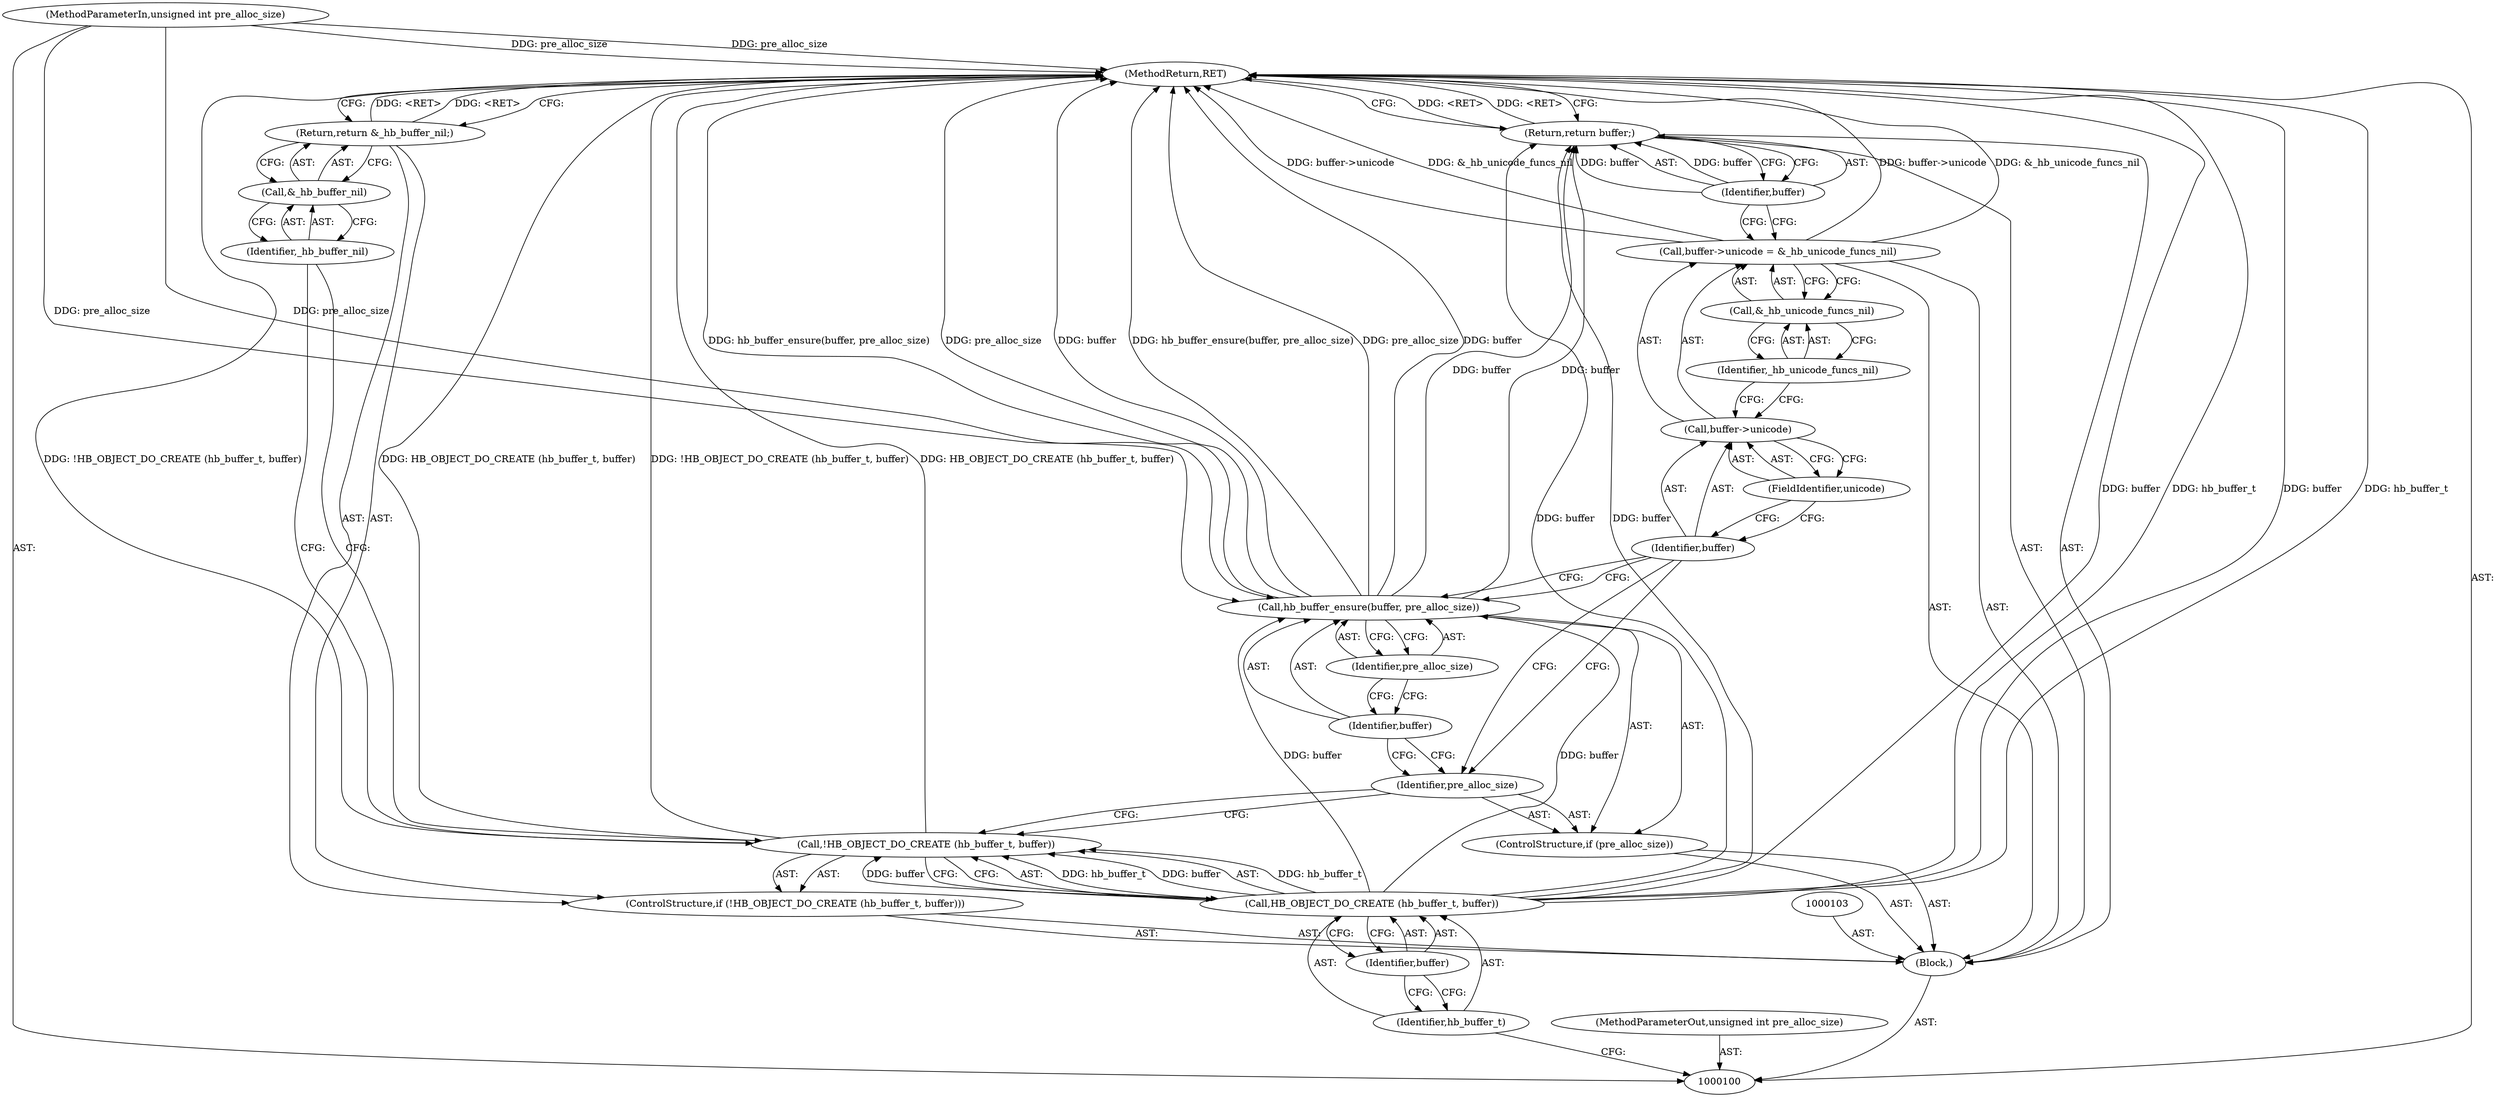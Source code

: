 digraph "1_harfbuzz_a6a79df5fe2ed2cd307e7a991346faee164e70d9_0" {
"1000125" [label="(MethodReturn,RET)"];
"1000101" [label="(MethodParameterIn,unsigned int pre_alloc_size)"];
"1000160" [label="(MethodParameterOut,unsigned int pre_alloc_size)"];
"1000120" [label="(FieldIdentifier,unicode)"];
"1000121" [label="(Call,&_hb_unicode_funcs_nil)"];
"1000122" [label="(Identifier,_hb_unicode_funcs_nil)"];
"1000117" [label="(Call,buffer->unicode = &_hb_unicode_funcs_nil)"];
"1000118" [label="(Call,buffer->unicode)"];
"1000119" [label="(Identifier,buffer)"];
"1000123" [label="(Return,return buffer;)"];
"1000124" [label="(Identifier,buffer)"];
"1000102" [label="(Block,)"];
"1000104" [label="(ControlStructure,if (!HB_OBJECT_DO_CREATE (hb_buffer_t, buffer)))"];
"1000107" [label="(Identifier,hb_buffer_t)"];
"1000108" [label="(Identifier,buffer)"];
"1000105" [label="(Call,!HB_OBJECT_DO_CREATE (hb_buffer_t, buffer))"];
"1000106" [label="(Call,HB_OBJECT_DO_CREATE (hb_buffer_t, buffer))"];
"1000110" [label="(Call,&_hb_buffer_nil)"];
"1000111" [label="(Identifier,_hb_buffer_nil)"];
"1000109" [label="(Return,return &_hb_buffer_nil;)"];
"1000112" [label="(ControlStructure,if (pre_alloc_size))"];
"1000113" [label="(Identifier,pre_alloc_size)"];
"1000115" [label="(Identifier,buffer)"];
"1000116" [label="(Identifier,pre_alloc_size)"];
"1000114" [label="(Call,hb_buffer_ensure(buffer, pre_alloc_size))"];
"1000125" -> "1000100"  [label="AST: "];
"1000125" -> "1000109"  [label="CFG: "];
"1000125" -> "1000123"  [label="CFG: "];
"1000106" -> "1000125"  [label="DDG: buffer"];
"1000106" -> "1000125"  [label="DDG: hb_buffer_t"];
"1000105" -> "1000125"  [label="DDG: !HB_OBJECT_DO_CREATE (hb_buffer_t, buffer)"];
"1000105" -> "1000125"  [label="DDG: HB_OBJECT_DO_CREATE (hb_buffer_t, buffer)"];
"1000114" -> "1000125"  [label="DDG: hb_buffer_ensure(buffer, pre_alloc_size)"];
"1000114" -> "1000125"  [label="DDG: pre_alloc_size"];
"1000114" -> "1000125"  [label="DDG: buffer"];
"1000117" -> "1000125"  [label="DDG: buffer->unicode"];
"1000117" -> "1000125"  [label="DDG: &_hb_unicode_funcs_nil"];
"1000101" -> "1000125"  [label="DDG: pre_alloc_size"];
"1000109" -> "1000125"  [label="DDG: <RET>"];
"1000123" -> "1000125"  [label="DDG: <RET>"];
"1000101" -> "1000100"  [label="AST: "];
"1000101" -> "1000125"  [label="DDG: pre_alloc_size"];
"1000101" -> "1000114"  [label="DDG: pre_alloc_size"];
"1000160" -> "1000100"  [label="AST: "];
"1000120" -> "1000118"  [label="AST: "];
"1000120" -> "1000119"  [label="CFG: "];
"1000118" -> "1000120"  [label="CFG: "];
"1000121" -> "1000117"  [label="AST: "];
"1000121" -> "1000122"  [label="CFG: "];
"1000122" -> "1000121"  [label="AST: "];
"1000117" -> "1000121"  [label="CFG: "];
"1000122" -> "1000121"  [label="AST: "];
"1000122" -> "1000118"  [label="CFG: "];
"1000121" -> "1000122"  [label="CFG: "];
"1000117" -> "1000102"  [label="AST: "];
"1000117" -> "1000121"  [label="CFG: "];
"1000118" -> "1000117"  [label="AST: "];
"1000121" -> "1000117"  [label="AST: "];
"1000124" -> "1000117"  [label="CFG: "];
"1000117" -> "1000125"  [label="DDG: buffer->unicode"];
"1000117" -> "1000125"  [label="DDG: &_hb_unicode_funcs_nil"];
"1000118" -> "1000117"  [label="AST: "];
"1000118" -> "1000120"  [label="CFG: "];
"1000119" -> "1000118"  [label="AST: "];
"1000120" -> "1000118"  [label="AST: "];
"1000122" -> "1000118"  [label="CFG: "];
"1000119" -> "1000118"  [label="AST: "];
"1000119" -> "1000114"  [label="CFG: "];
"1000119" -> "1000113"  [label="CFG: "];
"1000120" -> "1000119"  [label="CFG: "];
"1000123" -> "1000102"  [label="AST: "];
"1000123" -> "1000124"  [label="CFG: "];
"1000124" -> "1000123"  [label="AST: "];
"1000125" -> "1000123"  [label="CFG: "];
"1000123" -> "1000125"  [label="DDG: <RET>"];
"1000124" -> "1000123"  [label="DDG: buffer"];
"1000106" -> "1000123"  [label="DDG: buffer"];
"1000114" -> "1000123"  [label="DDG: buffer"];
"1000124" -> "1000123"  [label="AST: "];
"1000124" -> "1000117"  [label="CFG: "];
"1000123" -> "1000124"  [label="CFG: "];
"1000124" -> "1000123"  [label="DDG: buffer"];
"1000102" -> "1000100"  [label="AST: "];
"1000103" -> "1000102"  [label="AST: "];
"1000104" -> "1000102"  [label="AST: "];
"1000112" -> "1000102"  [label="AST: "];
"1000117" -> "1000102"  [label="AST: "];
"1000123" -> "1000102"  [label="AST: "];
"1000104" -> "1000102"  [label="AST: "];
"1000105" -> "1000104"  [label="AST: "];
"1000109" -> "1000104"  [label="AST: "];
"1000107" -> "1000106"  [label="AST: "];
"1000107" -> "1000100"  [label="CFG: "];
"1000108" -> "1000107"  [label="CFG: "];
"1000108" -> "1000106"  [label="AST: "];
"1000108" -> "1000107"  [label="CFG: "];
"1000106" -> "1000108"  [label="CFG: "];
"1000105" -> "1000104"  [label="AST: "];
"1000105" -> "1000106"  [label="CFG: "];
"1000106" -> "1000105"  [label="AST: "];
"1000111" -> "1000105"  [label="CFG: "];
"1000113" -> "1000105"  [label="CFG: "];
"1000105" -> "1000125"  [label="DDG: !HB_OBJECT_DO_CREATE (hb_buffer_t, buffer)"];
"1000105" -> "1000125"  [label="DDG: HB_OBJECT_DO_CREATE (hb_buffer_t, buffer)"];
"1000106" -> "1000105"  [label="DDG: hb_buffer_t"];
"1000106" -> "1000105"  [label="DDG: buffer"];
"1000106" -> "1000105"  [label="AST: "];
"1000106" -> "1000108"  [label="CFG: "];
"1000107" -> "1000106"  [label="AST: "];
"1000108" -> "1000106"  [label="AST: "];
"1000105" -> "1000106"  [label="CFG: "];
"1000106" -> "1000125"  [label="DDG: buffer"];
"1000106" -> "1000125"  [label="DDG: hb_buffer_t"];
"1000106" -> "1000105"  [label="DDG: hb_buffer_t"];
"1000106" -> "1000105"  [label="DDG: buffer"];
"1000106" -> "1000114"  [label="DDG: buffer"];
"1000106" -> "1000123"  [label="DDG: buffer"];
"1000110" -> "1000109"  [label="AST: "];
"1000110" -> "1000111"  [label="CFG: "];
"1000111" -> "1000110"  [label="AST: "];
"1000109" -> "1000110"  [label="CFG: "];
"1000111" -> "1000110"  [label="AST: "];
"1000111" -> "1000105"  [label="CFG: "];
"1000110" -> "1000111"  [label="CFG: "];
"1000109" -> "1000104"  [label="AST: "];
"1000109" -> "1000110"  [label="CFG: "];
"1000110" -> "1000109"  [label="AST: "];
"1000125" -> "1000109"  [label="CFG: "];
"1000109" -> "1000125"  [label="DDG: <RET>"];
"1000112" -> "1000102"  [label="AST: "];
"1000113" -> "1000112"  [label="AST: "];
"1000114" -> "1000112"  [label="AST: "];
"1000113" -> "1000112"  [label="AST: "];
"1000113" -> "1000105"  [label="CFG: "];
"1000115" -> "1000113"  [label="CFG: "];
"1000119" -> "1000113"  [label="CFG: "];
"1000115" -> "1000114"  [label="AST: "];
"1000115" -> "1000113"  [label="CFG: "];
"1000116" -> "1000115"  [label="CFG: "];
"1000116" -> "1000114"  [label="AST: "];
"1000116" -> "1000115"  [label="CFG: "];
"1000114" -> "1000116"  [label="CFG: "];
"1000114" -> "1000112"  [label="AST: "];
"1000114" -> "1000116"  [label="CFG: "];
"1000115" -> "1000114"  [label="AST: "];
"1000116" -> "1000114"  [label="AST: "];
"1000119" -> "1000114"  [label="CFG: "];
"1000114" -> "1000125"  [label="DDG: hb_buffer_ensure(buffer, pre_alloc_size)"];
"1000114" -> "1000125"  [label="DDG: pre_alloc_size"];
"1000114" -> "1000125"  [label="DDG: buffer"];
"1000106" -> "1000114"  [label="DDG: buffer"];
"1000101" -> "1000114"  [label="DDG: pre_alloc_size"];
"1000114" -> "1000123"  [label="DDG: buffer"];
}
